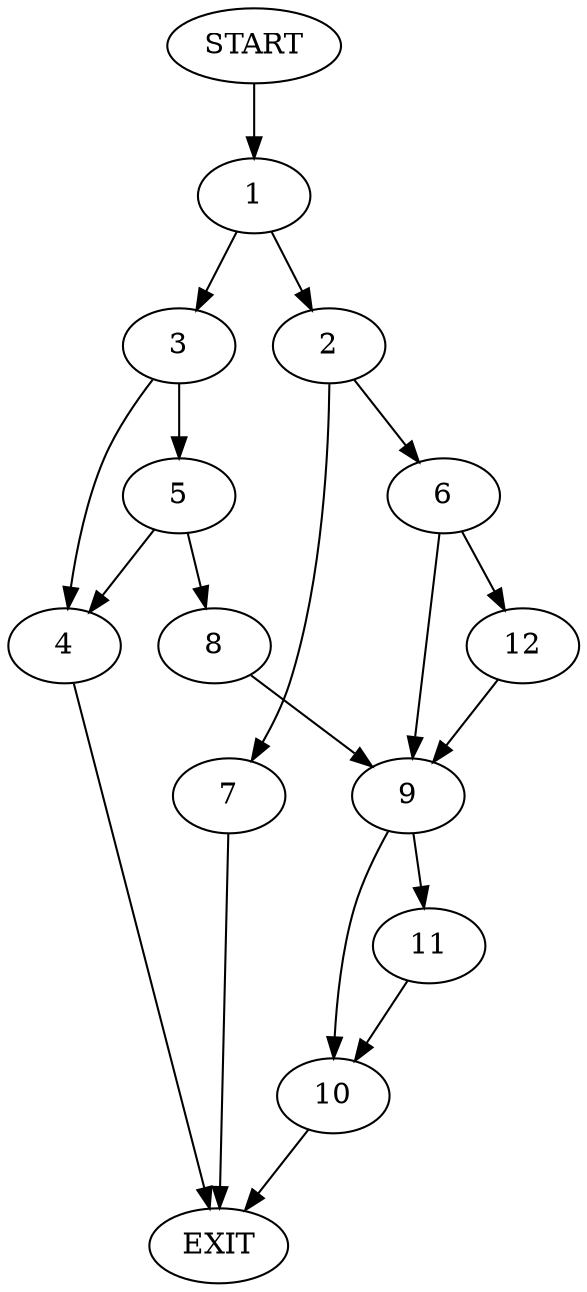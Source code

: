 digraph {
0 [label="START"]
13 [label="EXIT"]
0 -> 1
1 -> 2
1 -> 3
3 -> 4
3 -> 5
2 -> 6
2 -> 7
5 -> 8
5 -> 4
4 -> 13
8 -> 9
9 -> 10
9 -> 11
6 -> 12
6 -> 9
7 -> 13
12 -> 9
10 -> 13
11 -> 10
}
